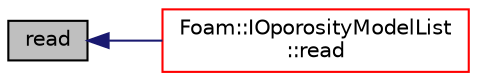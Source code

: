 digraph "read"
{
  bgcolor="transparent";
  edge [fontname="Helvetica",fontsize="10",labelfontname="Helvetica",labelfontsize="10"];
  node [fontname="Helvetica",fontsize="10",shape=record];
  rankdir="LR";
  Node624 [label="read",height=0.2,width=0.4,color="black", fillcolor="grey75", style="filled", fontcolor="black"];
  Node624 -> Node625 [dir="back",color="midnightblue",fontsize="10",style="solid",fontname="Helvetica"];
  Node625 [label="Foam::IOporosityModelList\l::read",height=0.2,width=0.4,color="red",URL="$a22697.html#af816873151ddb0126e98bb2f914d8ed5",tooltip="Read dictionary. "];
}
